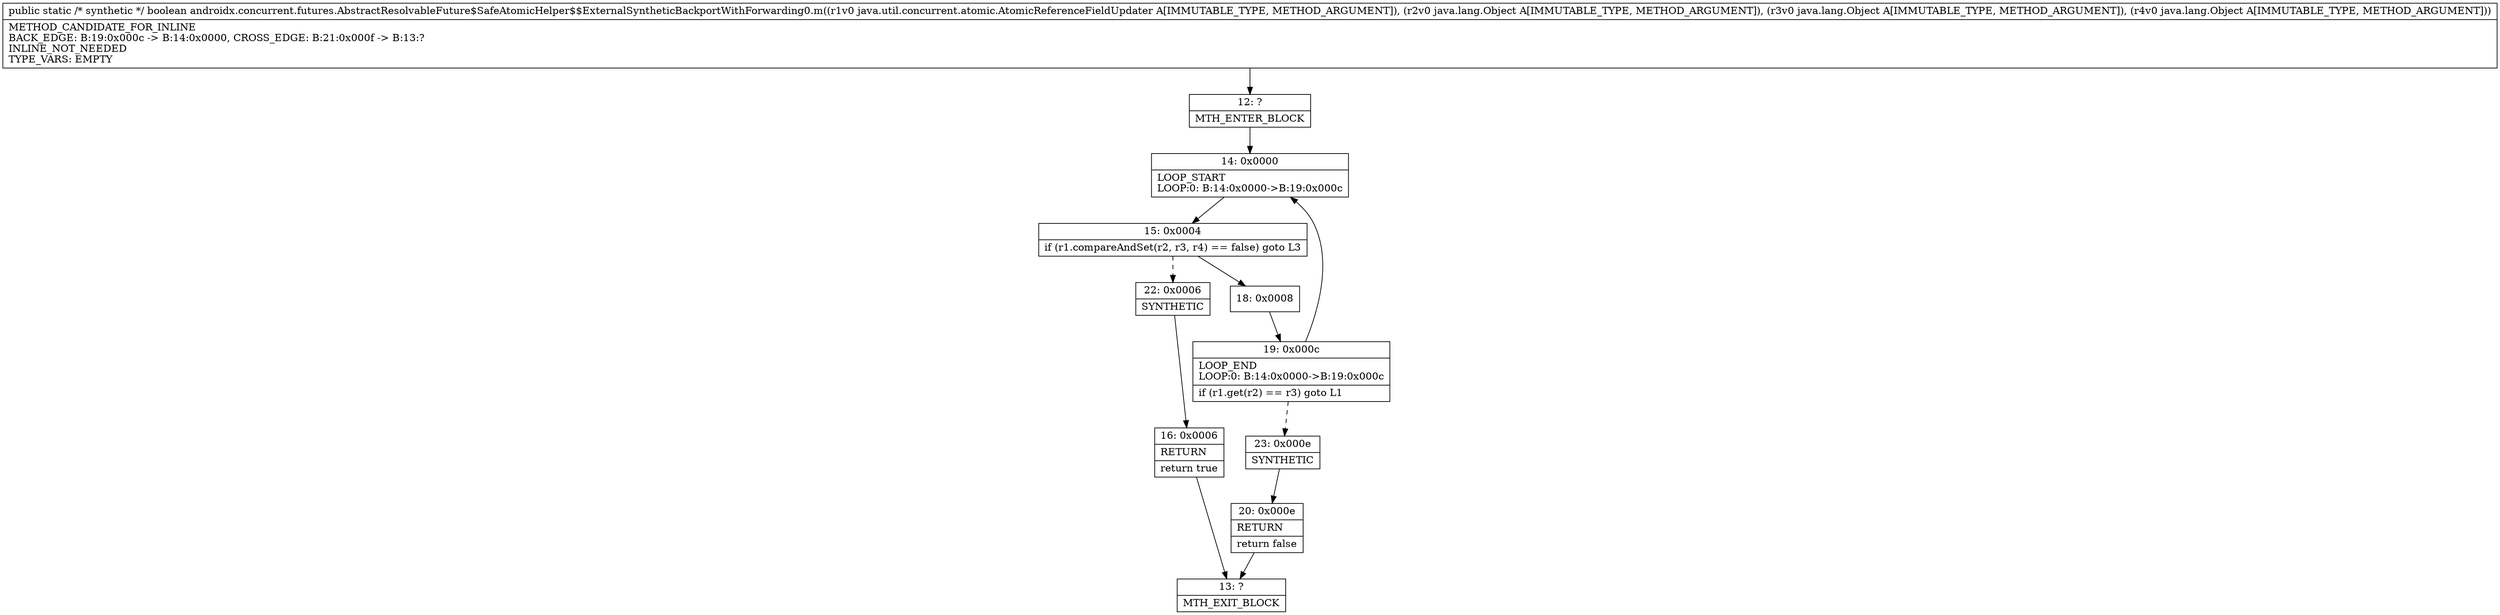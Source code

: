 digraph "CFG forandroidx.concurrent.futures.AbstractResolvableFuture$SafeAtomicHelper$$ExternalSyntheticBackportWithForwarding0.m(Ljava\/util\/concurrent\/atomic\/AtomicReferenceFieldUpdater;Ljava\/lang\/Object;Ljava\/lang\/Object;Ljava\/lang\/Object;)Z" {
Node_12 [shape=record,label="{12\:\ ?|MTH_ENTER_BLOCK\l}"];
Node_14 [shape=record,label="{14\:\ 0x0000|LOOP_START\lLOOP:0: B:14:0x0000\-\>B:19:0x000c\l}"];
Node_15 [shape=record,label="{15\:\ 0x0004|if (r1.compareAndSet(r2, r3, r4) == false) goto L3\l}"];
Node_18 [shape=record,label="{18\:\ 0x0008}"];
Node_19 [shape=record,label="{19\:\ 0x000c|LOOP_END\lLOOP:0: B:14:0x0000\-\>B:19:0x000c\l|if (r1.get(r2) == r3) goto L1\l}"];
Node_23 [shape=record,label="{23\:\ 0x000e|SYNTHETIC\l}"];
Node_20 [shape=record,label="{20\:\ 0x000e|RETURN\l|return false\l}"];
Node_13 [shape=record,label="{13\:\ ?|MTH_EXIT_BLOCK\l}"];
Node_22 [shape=record,label="{22\:\ 0x0006|SYNTHETIC\l}"];
Node_16 [shape=record,label="{16\:\ 0x0006|RETURN\l|return true\l}"];
MethodNode[shape=record,label="{public static \/* synthetic *\/ boolean androidx.concurrent.futures.AbstractResolvableFuture$SafeAtomicHelper$$ExternalSyntheticBackportWithForwarding0.m((r1v0 java.util.concurrent.atomic.AtomicReferenceFieldUpdater A[IMMUTABLE_TYPE, METHOD_ARGUMENT]), (r2v0 java.lang.Object A[IMMUTABLE_TYPE, METHOD_ARGUMENT]), (r3v0 java.lang.Object A[IMMUTABLE_TYPE, METHOD_ARGUMENT]), (r4v0 java.lang.Object A[IMMUTABLE_TYPE, METHOD_ARGUMENT]))  | METHOD_CANDIDATE_FOR_INLINE\lBACK_EDGE: B:19:0x000c \-\> B:14:0x0000, CROSS_EDGE: B:21:0x000f \-\> B:13:?\lINLINE_NOT_NEEDED\lTYPE_VARS: EMPTY\l}"];
MethodNode -> Node_12;Node_12 -> Node_14;
Node_14 -> Node_15;
Node_15 -> Node_18;
Node_15 -> Node_22[style=dashed];
Node_18 -> Node_19;
Node_19 -> Node_14;
Node_19 -> Node_23[style=dashed];
Node_23 -> Node_20;
Node_20 -> Node_13;
Node_22 -> Node_16;
Node_16 -> Node_13;
}

